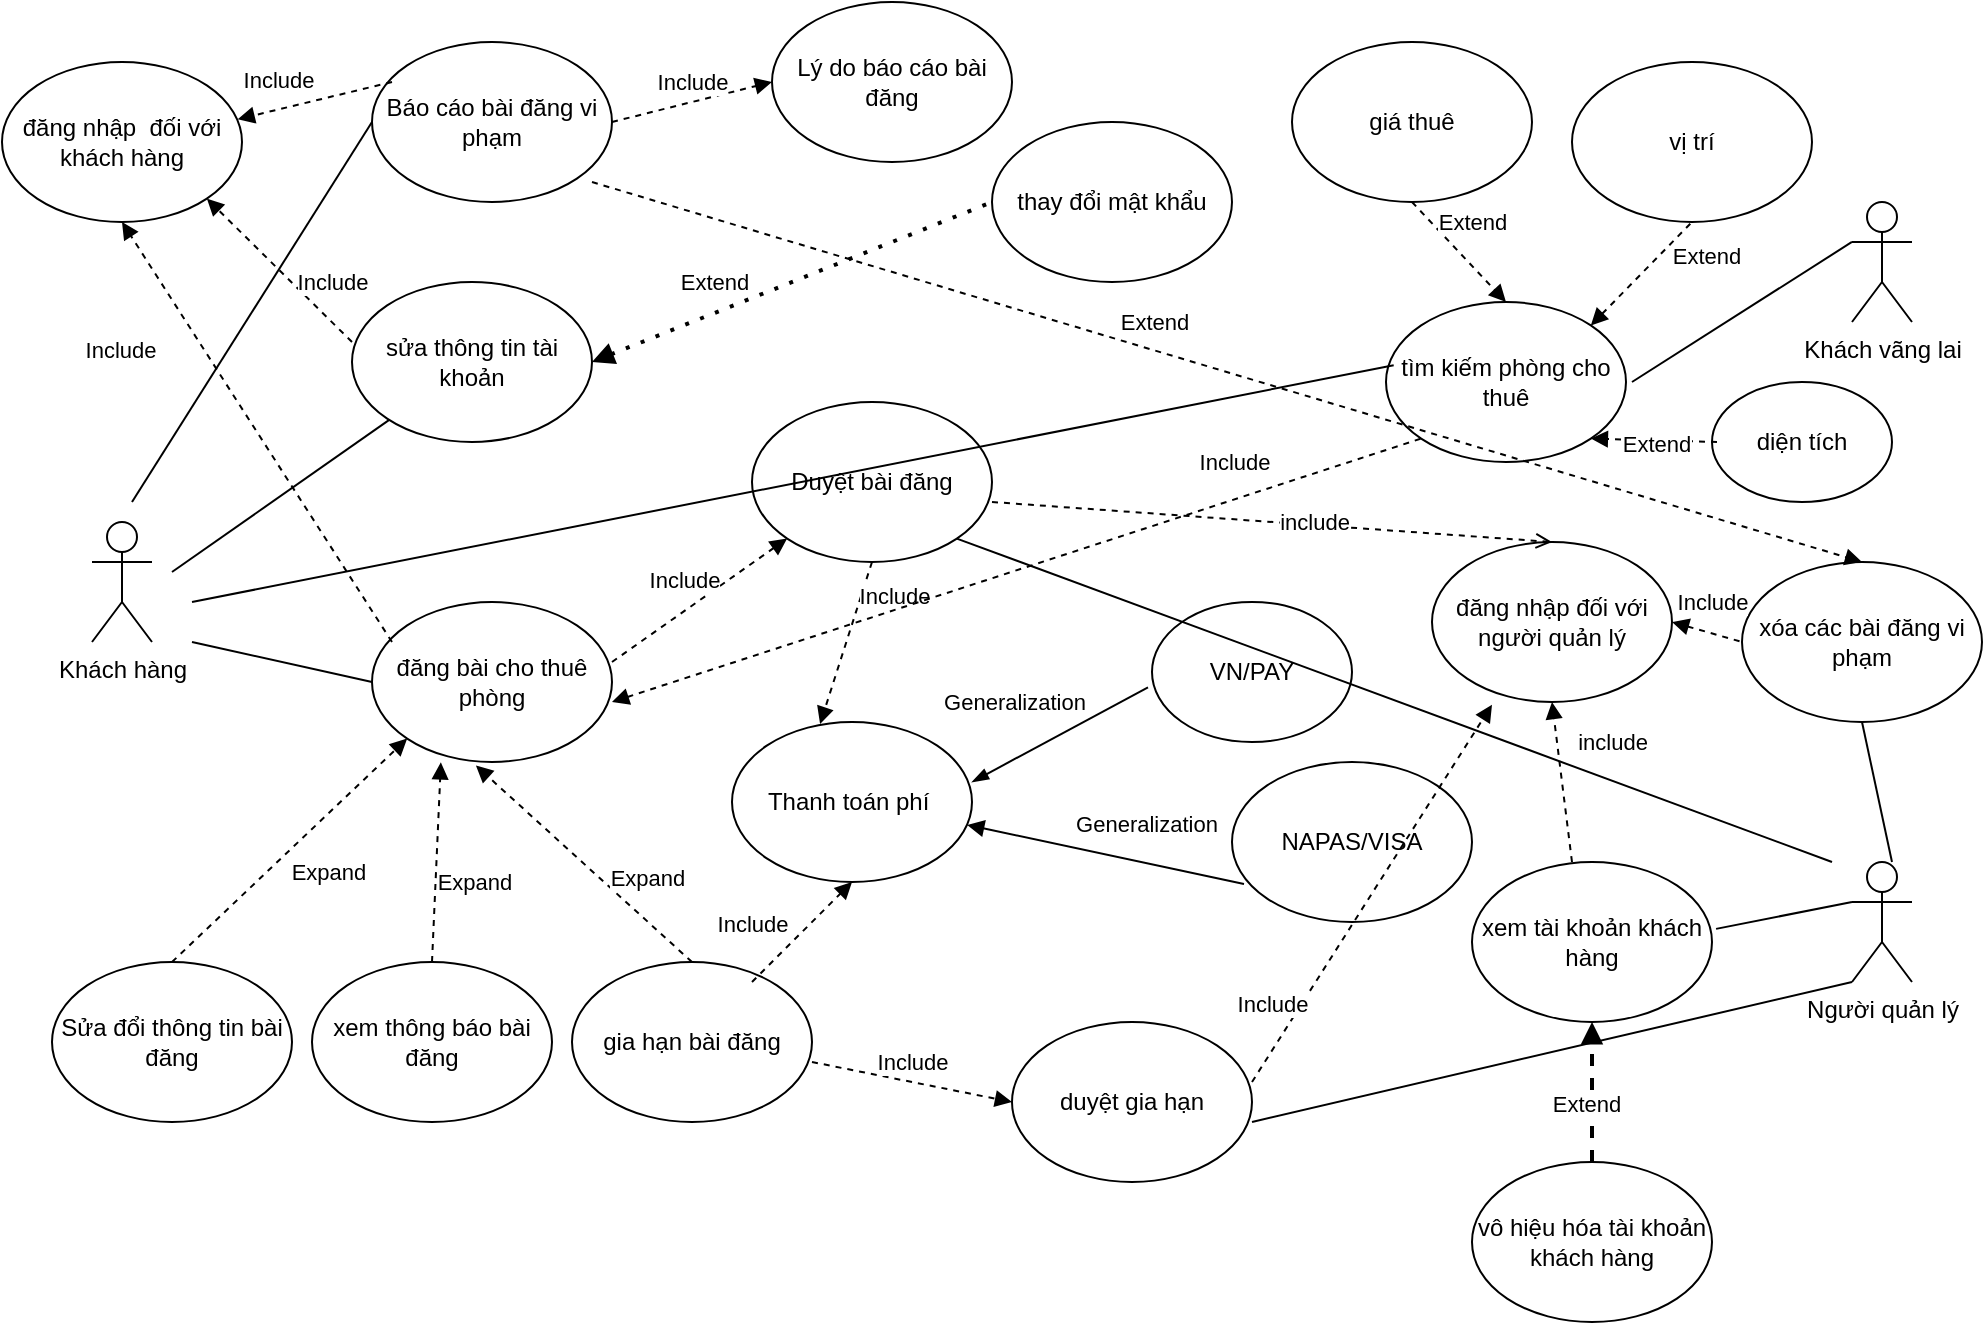 <mxfile version="24.8.4">
  <diagram name="Page-1" id="BQ_2tN83CtN3XIH8CyFC">
    <mxGraphModel dx="1050" dy="522" grid="1" gridSize="10" guides="1" tooltips="1" connect="1" arrows="1" fold="1" page="1" pageScale="1" pageWidth="1654" pageHeight="2336" math="0" shadow="0">
      <root>
        <mxCell id="0" />
        <mxCell id="1" parent="0" />
        <mxCell id="EKn6E2aNAoOGzHWUVPN6-1" value="Khách hàng" style="shape=umlActor;verticalLabelPosition=bottom;verticalAlign=top;html=1;outlineConnect=0;" parent="1" vertex="1">
          <mxGeometry x="60" y="270" width="30" height="60" as="geometry" />
        </mxCell>
        <mxCell id="EKn6E2aNAoOGzHWUVPN6-2" value="sửa thông tin tài khoản" style="ellipse;whiteSpace=wrap;html=1;" parent="1" vertex="1">
          <mxGeometry x="190" y="150" width="120" height="80" as="geometry" />
        </mxCell>
        <mxCell id="EKn6E2aNAoOGzHWUVPN6-3" value="đăng bài cho thuê phòng" style="ellipse;whiteSpace=wrap;html=1;" parent="1" vertex="1">
          <mxGeometry x="200" y="310" width="120" height="80" as="geometry" />
        </mxCell>
        <mxCell id="EKn6E2aNAoOGzHWUVPN6-5" value="Duyệt bài đăng" style="ellipse;whiteSpace=wrap;html=1;" parent="1" vertex="1">
          <mxGeometry x="390" y="210" width="120" height="80" as="geometry" />
        </mxCell>
        <mxCell id="EKn6E2aNAoOGzHWUVPN6-6" value="Thanh toán phí&amp;nbsp;" style="ellipse;whiteSpace=wrap;html=1;" parent="1" vertex="1">
          <mxGeometry x="380" y="370" width="120" height="80" as="geometry" />
        </mxCell>
        <mxCell id="EKn6E2aNAoOGzHWUVPN6-7" value="gia hạn bài đăng" style="ellipse;whiteSpace=wrap;html=1;" parent="1" vertex="1">
          <mxGeometry x="300" y="490" width="120" height="80" as="geometry" />
        </mxCell>
        <mxCell id="EKn6E2aNAoOGzHWUVPN6-8" value="" style="endArrow=none;html=1;rounded=0;" parent="1" target="EKn6E2aNAoOGzHWUVPN6-2" edge="1">
          <mxGeometry width="50" height="50" relative="1" as="geometry">
            <mxPoint x="100" y="295" as="sourcePoint" />
            <mxPoint x="150" y="245" as="targetPoint" />
          </mxGeometry>
        </mxCell>
        <mxCell id="EKn6E2aNAoOGzHWUVPN6-9" value="" style="endArrow=none;html=1;rounded=0;entryX=0;entryY=0.5;entryDx=0;entryDy=0;" parent="1" target="EKn6E2aNAoOGzHWUVPN6-3" edge="1">
          <mxGeometry width="50" height="50" relative="1" as="geometry">
            <mxPoint x="110" y="330" as="sourcePoint" />
            <mxPoint x="160" y="280" as="targetPoint" />
          </mxGeometry>
        </mxCell>
        <mxCell id="EKn6E2aNAoOGzHWUVPN6-10" value="" style="endArrow=block;dashed=1;html=1;rounded=0;entryX=0.433;entryY=1.022;entryDx=0;entryDy=0;entryPerimeter=0;endFill=1;exitX=0.5;exitY=0;exitDx=0;exitDy=0;" parent="1" source="EKn6E2aNAoOGzHWUVPN6-7" target="EKn6E2aNAoOGzHWUVPN6-3" edge="1">
          <mxGeometry width="50" height="50" relative="1" as="geometry">
            <mxPoint x="250" y="490" as="sourcePoint" />
            <mxPoint x="300" y="440" as="targetPoint" />
          </mxGeometry>
        </mxCell>
        <mxCell id="EKn6E2aNAoOGzHWUVPN6-11" value="Expand&amp;nbsp;" style="edgeLabel;html=1;align=center;verticalAlign=middle;resizable=0;points=[];" parent="EKn6E2aNAoOGzHWUVPN6-10" vertex="1" connectable="0">
          <mxGeometry x="-0.282" y="-3" relative="1" as="geometry">
            <mxPoint x="16" y="-5" as="offset" />
          </mxGeometry>
        </mxCell>
        <mxCell id="EKn6E2aNAoOGzHWUVPN6-12" value="Sửa đổi thông tin bài đăng" style="ellipse;whiteSpace=wrap;html=1;" parent="1" vertex="1">
          <mxGeometry x="40" y="490" width="120" height="80" as="geometry" />
        </mxCell>
        <mxCell id="EKn6E2aNAoOGzHWUVPN6-13" value="" style="endArrow=block;html=1;rounded=0;entryX=0;entryY=1;entryDx=0;entryDy=0;dashed=1;startArrow=none;startFill=0;endFill=1;exitX=0.5;exitY=0;exitDx=0;exitDy=0;" parent="1" source="EKn6E2aNAoOGzHWUVPN6-12" target="EKn6E2aNAoOGzHWUVPN6-3" edge="1">
          <mxGeometry width="50" height="50" relative="1" as="geometry">
            <mxPoint x="140" y="500" as="sourcePoint" />
            <mxPoint x="190" y="450" as="targetPoint" />
          </mxGeometry>
        </mxCell>
        <mxCell id="EKn6E2aNAoOGzHWUVPN6-15" value="Expand" style="edgeLabel;html=1;align=center;verticalAlign=middle;resizable=0;points=[];" parent="EKn6E2aNAoOGzHWUVPN6-13" vertex="1" connectable="0">
          <mxGeometry x="-0.044" y="-11" relative="1" as="geometry">
            <mxPoint x="14" as="offset" />
          </mxGeometry>
        </mxCell>
        <mxCell id="EKn6E2aNAoOGzHWUVPN6-16" value="xem thông báo bài đăng" style="ellipse;whiteSpace=wrap;html=1;" parent="1" vertex="1">
          <mxGeometry x="170" y="490" width="120" height="80" as="geometry" />
        </mxCell>
        <mxCell id="EKn6E2aNAoOGzHWUVPN6-17" value="" style="endArrow=block;html=1;rounded=0;entryX=0.287;entryY=1.002;entryDx=0;entryDy=0;entryPerimeter=0;dashed=1;endFill=1;" parent="1" target="EKn6E2aNAoOGzHWUVPN6-3" edge="1">
          <mxGeometry width="50" height="50" relative="1" as="geometry">
            <mxPoint x="230" y="490" as="sourcePoint" />
            <mxPoint x="280" y="440" as="targetPoint" />
          </mxGeometry>
        </mxCell>
        <mxCell id="EKn6E2aNAoOGzHWUVPN6-18" value="Expand" style="edgeLabel;html=1;align=center;verticalAlign=middle;resizable=0;points=[];" parent="EKn6E2aNAoOGzHWUVPN6-17" vertex="1" connectable="0">
          <mxGeometry x="-0.377" y="2" relative="1" as="geometry">
            <mxPoint x="21" y="-9" as="offset" />
          </mxGeometry>
        </mxCell>
        <mxCell id="EKn6E2aNAoOGzHWUVPN6-19" value="Báo cáo bài đăng vi phạm" style="ellipse;whiteSpace=wrap;html=1;" parent="1" vertex="1">
          <mxGeometry x="200" y="30" width="120" height="80" as="geometry" />
        </mxCell>
        <mxCell id="EKn6E2aNAoOGzHWUVPN6-20" value="" style="endArrow=none;html=1;rounded=0;entryX=0;entryY=0.5;entryDx=0;entryDy=0;" parent="1" target="EKn6E2aNAoOGzHWUVPN6-19" edge="1">
          <mxGeometry width="50" height="50" relative="1" as="geometry">
            <mxPoint x="80" y="260" as="sourcePoint" />
            <mxPoint x="130" y="210" as="targetPoint" />
          </mxGeometry>
        </mxCell>
        <mxCell id="EKn6E2aNAoOGzHWUVPN6-21" value="" style="endArrow=block;html=1;rounded=0;entryX=0;entryY=1;entryDx=0;entryDy=0;dashed=1;endFill=1;" parent="1" target="EKn6E2aNAoOGzHWUVPN6-5" edge="1">
          <mxGeometry width="50" height="50" relative="1" as="geometry">
            <mxPoint x="320" y="340" as="sourcePoint" />
            <mxPoint x="370" y="290" as="targetPoint" />
          </mxGeometry>
        </mxCell>
        <mxCell id="EKn6E2aNAoOGzHWUVPN6-22" value="Include" style="edgeLabel;html=1;align=center;verticalAlign=middle;resizable=0;points=[];" parent="EKn6E2aNAoOGzHWUVPN6-21" vertex="1" connectable="0">
          <mxGeometry x="0.053" y="2" relative="1" as="geometry">
            <mxPoint x="-9" y="-7" as="offset" />
          </mxGeometry>
        </mxCell>
        <mxCell id="EKn6E2aNAoOGzHWUVPN6-23" value="" style="endArrow=block;dashed=1;html=1;rounded=0;entryX=0.367;entryY=0.012;entryDx=0;entryDy=0;endFill=1;exitX=0.5;exitY=1;exitDx=0;exitDy=0;entryPerimeter=0;" parent="1" source="EKn6E2aNAoOGzHWUVPN6-5" target="EKn6E2aNAoOGzHWUVPN6-6" edge="1">
          <mxGeometry width="50" height="50" relative="1" as="geometry">
            <mxPoint x="300" y="380" as="sourcePoint" />
            <mxPoint x="350" y="330" as="targetPoint" />
          </mxGeometry>
        </mxCell>
        <mxCell id="EKn6E2aNAoOGzHWUVPN6-81" value="Include" style="edgeLabel;html=1;align=center;verticalAlign=middle;resizable=0;points=[];" parent="EKn6E2aNAoOGzHWUVPN6-23" vertex="1" connectable="0">
          <mxGeometry x="-0.332" y="-1" relative="1" as="geometry">
            <mxPoint x="20" y="-10" as="offset" />
          </mxGeometry>
        </mxCell>
        <mxCell id="EKn6E2aNAoOGzHWUVPN6-26" value="duyệt gia hạn" style="ellipse;whiteSpace=wrap;html=1;" parent="1" vertex="1">
          <mxGeometry x="520" y="520" width="120" height="80" as="geometry" />
        </mxCell>
        <mxCell id="EKn6E2aNAoOGzHWUVPN6-27" value="" style="endArrow=block;dashed=1;html=1;rounded=0;entryX=0;entryY=0.5;entryDx=0;entryDy=0;endFill=1;" parent="1" target="EKn6E2aNAoOGzHWUVPN6-26" edge="1">
          <mxGeometry width="50" height="50" relative="1" as="geometry">
            <mxPoint x="420" y="540" as="sourcePoint" />
            <mxPoint x="470" y="490" as="targetPoint" />
          </mxGeometry>
        </mxCell>
        <mxCell id="EKn6E2aNAoOGzHWUVPN6-28" value="Include" style="edgeLabel;html=1;align=center;verticalAlign=middle;resizable=0;points=[];" parent="EKn6E2aNAoOGzHWUVPN6-27" vertex="1" connectable="0">
          <mxGeometry x="-0.358" y="2" relative="1" as="geometry">
            <mxPoint x="17" y="-5" as="offset" />
          </mxGeometry>
        </mxCell>
        <mxCell id="EKn6E2aNAoOGzHWUVPN6-29" value="VN/PAY" style="ellipse;whiteSpace=wrap;html=1;" parent="1" vertex="1">
          <mxGeometry x="590" y="310" width="100" height="70" as="geometry" />
        </mxCell>
        <mxCell id="EKn6E2aNAoOGzHWUVPN6-30" value="NAPAS/VISA" style="ellipse;whiteSpace=wrap;html=1;" parent="1" vertex="1">
          <mxGeometry x="630" y="390" width="120" height="80" as="geometry" />
        </mxCell>
        <mxCell id="EKn6E2aNAoOGzHWUVPN6-31" value="" style="endArrow=block;html=1;rounded=0;entryX=0.98;entryY=0.643;entryDx=0;entryDy=0;entryPerimeter=0;startArrow=none;startFill=0;endFill=1;exitX=0.05;exitY=0.763;exitDx=0;exitDy=0;exitPerimeter=0;" parent="1" source="EKn6E2aNAoOGzHWUVPN6-30" target="EKn6E2aNAoOGzHWUVPN6-6" edge="1">
          <mxGeometry width="50" height="50" relative="1" as="geometry">
            <mxPoint x="580" y="450" as="sourcePoint" />
            <mxPoint x="630" y="400" as="targetPoint" />
          </mxGeometry>
        </mxCell>
        <mxCell id="EKn6E2aNAoOGzHWUVPN6-35" value="Generalization&lt;br&gt;" style="edgeLabel;html=1;align=center;verticalAlign=middle;resizable=0;points=[];" parent="EKn6E2aNAoOGzHWUVPN6-31" vertex="1" connectable="0">
          <mxGeometry x="-0.276" y="-1" relative="1" as="geometry">
            <mxPoint y="-19" as="offset" />
          </mxGeometry>
        </mxCell>
        <mxCell id="EKn6E2aNAoOGzHWUVPN6-32" value="" style="endArrow=none;html=1;rounded=0;entryX=-0.02;entryY=0.609;entryDx=0;entryDy=0;entryPerimeter=0;endFill=0;startArrow=blockThin;startFill=1;" parent="1" target="EKn6E2aNAoOGzHWUVPN6-29" edge="1">
          <mxGeometry width="50" height="50" relative="1" as="geometry">
            <mxPoint x="500" y="400" as="sourcePoint" />
            <mxPoint x="550" y="350" as="targetPoint" />
          </mxGeometry>
        </mxCell>
        <mxCell id="EKn6E2aNAoOGzHWUVPN6-34" value="Generalization" style="edgeLabel;html=1;align=center;verticalAlign=middle;resizable=0;points=[];" parent="EKn6E2aNAoOGzHWUVPN6-32" vertex="1" connectable="0">
          <mxGeometry x="-0.301" y="1" relative="1" as="geometry">
            <mxPoint x="-10" y="-23" as="offset" />
          </mxGeometry>
        </mxCell>
        <mxCell id="EKn6E2aNAoOGzHWUVPN6-36" value="thay đổi mật khẩu" style="ellipse;whiteSpace=wrap;html=1;" parent="1" vertex="1">
          <mxGeometry x="510" y="70" width="120" height="80" as="geometry" />
        </mxCell>
        <mxCell id="EKn6E2aNAoOGzHWUVPN6-37" value="" style="endArrow=none;dashed=1;html=1;dashPattern=1 3;strokeWidth=2;rounded=0;exitX=1;exitY=0.5;exitDx=0;exitDy=0;startArrow=block;startFill=1;entryX=0;entryY=0.5;entryDx=0;entryDy=0;" parent="1" source="EKn6E2aNAoOGzHWUVPN6-2" target="EKn6E2aNAoOGzHWUVPN6-36" edge="1">
          <mxGeometry width="50" height="50" relative="1" as="geometry">
            <mxPoint x="370" y="200" as="sourcePoint" />
            <mxPoint x="420" y="150" as="targetPoint" />
          </mxGeometry>
        </mxCell>
        <mxCell id="EKn6E2aNAoOGzHWUVPN6-38" value="Extend" style="edgeLabel;html=1;align=center;verticalAlign=middle;resizable=0;points=[];" parent="EKn6E2aNAoOGzHWUVPN6-37" vertex="1" connectable="0">
          <mxGeometry x="0.337" y="1" relative="1" as="geometry">
            <mxPoint x="-73" y="14" as="offset" />
          </mxGeometry>
        </mxCell>
        <mxCell id="EKn6E2aNAoOGzHWUVPN6-39" value="Lý do báo cáo bài đăng" style="ellipse;whiteSpace=wrap;html=1;" parent="1" vertex="1">
          <mxGeometry x="400" y="10" width="120" height="80" as="geometry" />
        </mxCell>
        <mxCell id="EKn6E2aNAoOGzHWUVPN6-40" value="" style="endArrow=block;dashed=1;html=1;rounded=0;exitX=1;exitY=0.5;exitDx=0;exitDy=0;startArrow=none;startFill=0;endFill=1;" parent="1" source="EKn6E2aNAoOGzHWUVPN6-19" edge="1">
          <mxGeometry width="50" height="50" relative="1" as="geometry">
            <mxPoint x="350" y="100" as="sourcePoint" />
            <mxPoint x="400" y="50" as="targetPoint" />
          </mxGeometry>
        </mxCell>
        <mxCell id="EKn6E2aNAoOGzHWUVPN6-42" value="Include" style="edgeLabel;html=1;align=center;verticalAlign=middle;resizable=0;points=[];" parent="EKn6E2aNAoOGzHWUVPN6-40" vertex="1" connectable="0">
          <mxGeometry x="0.199" relative="1" as="geometry">
            <mxPoint x="-8" y="-8" as="offset" />
          </mxGeometry>
        </mxCell>
        <mxCell id="EKn6E2aNAoOGzHWUVPN6-43" value="Khách vãng lai" style="shape=umlActor;verticalLabelPosition=bottom;verticalAlign=top;html=1;outlineConnect=0;" parent="1" vertex="1">
          <mxGeometry x="940" y="110" width="30" height="60" as="geometry" />
        </mxCell>
        <mxCell id="EKn6E2aNAoOGzHWUVPN6-44" value="tìm kiếm phòng cho thuê" style="ellipse;whiteSpace=wrap;html=1;" parent="1" vertex="1">
          <mxGeometry x="707" y="160" width="120" height="80" as="geometry" />
        </mxCell>
        <mxCell id="EKn6E2aNAoOGzHWUVPN6-45" value="vị trí" style="ellipse;whiteSpace=wrap;html=1;" parent="1" vertex="1">
          <mxGeometry x="800" y="40" width="120" height="80" as="geometry" />
        </mxCell>
        <mxCell id="EKn6E2aNAoOGzHWUVPN6-46" value="giá thuê" style="ellipse;whiteSpace=wrap;html=1;" parent="1" vertex="1">
          <mxGeometry x="660" y="30" width="120" height="80" as="geometry" />
        </mxCell>
        <mxCell id="EKn6E2aNAoOGzHWUVPN6-47" value="diện tích" style="ellipse;whiteSpace=wrap;html=1;" parent="1" vertex="1">
          <mxGeometry x="870" y="200" width="90" height="60" as="geometry" />
        </mxCell>
        <mxCell id="EKn6E2aNAoOGzHWUVPN6-48" value="" style="endArrow=none;html=1;rounded=0;entryX=0.5;entryY=1;entryDx=0;entryDy=0;dashed=1;endFill=0;startArrow=block;startFill=1;exitX=1;exitY=0;exitDx=0;exitDy=0;" parent="1" source="EKn6E2aNAoOGzHWUVPN6-44" target="EKn6E2aNAoOGzHWUVPN6-45" edge="1">
          <mxGeometry width="50" height="50" relative="1" as="geometry">
            <mxPoint x="750" y="160" as="sourcePoint" />
            <mxPoint x="800" y="110" as="targetPoint" />
          </mxGeometry>
        </mxCell>
        <mxCell id="EKn6E2aNAoOGzHWUVPN6-51" value="Extend" style="edgeLabel;html=1;align=center;verticalAlign=middle;resizable=0;points=[];" parent="EKn6E2aNAoOGzHWUVPN6-48" vertex="1" connectable="0">
          <mxGeometry x="0.272" y="-3" relative="1" as="geometry">
            <mxPoint x="23" y="-4" as="offset" />
          </mxGeometry>
        </mxCell>
        <mxCell id="EKn6E2aNAoOGzHWUVPN6-49" value="" style="endArrow=block;html=1;rounded=0;endFill=1;dashed=1;exitX=0.022;exitY=0.743;exitDx=0;exitDy=0;exitPerimeter=0;entryX=1;entryY=1;entryDx=0;entryDy=0;" parent="1" target="EKn6E2aNAoOGzHWUVPN6-44" edge="1">
          <mxGeometry width="50" height="50" relative="1" as="geometry">
            <mxPoint x="872.49" y="230.0" as="sourcePoint" />
            <mxPoint x="830" y="240" as="targetPoint" />
          </mxGeometry>
        </mxCell>
        <mxCell id="EKn6E2aNAoOGzHWUVPN6-50" value="" style="endArrow=block;html=1;rounded=0;entryX=0.5;entryY=0;entryDx=0;entryDy=0;dashed=1;endFill=1;exitX=0.5;exitY=1;exitDx=0;exitDy=0;" parent="1" source="EKn6E2aNAoOGzHWUVPN6-46" target="EKn6E2aNAoOGzHWUVPN6-44" edge="1">
          <mxGeometry width="50" height="50" relative="1" as="geometry">
            <mxPoint x="763" y="60" as="sourcePoint" />
            <mxPoint x="690" y="190" as="targetPoint" />
          </mxGeometry>
        </mxCell>
        <mxCell id="EKn6E2aNAoOGzHWUVPN6-52" value="Extend" style="edgeLabel;html=1;align=center;verticalAlign=middle;resizable=0;points=[];" parent="1" vertex="1" connectable="0">
          <mxGeometry x="750.002" y="120.001" as="geometry" />
        </mxCell>
        <mxCell id="EKn6E2aNAoOGzHWUVPN6-53" value="Extend" style="edgeLabel;html=1;align=center;verticalAlign=middle;resizable=0;points=[];" parent="1" vertex="1" connectable="0">
          <mxGeometry x="820.002" y="100.001" as="geometry">
            <mxPoint x="22" y="131" as="offset" />
          </mxGeometry>
        </mxCell>
        <mxCell id="EKn6E2aNAoOGzHWUVPN6-54" value="" style="endArrow=none;html=1;rounded=0;entryX=0;entryY=0.333;entryDx=0;entryDy=0;entryPerimeter=0;" parent="1" target="EKn6E2aNAoOGzHWUVPN6-43" edge="1">
          <mxGeometry width="50" height="50" relative="1" as="geometry">
            <mxPoint x="830" y="200" as="sourcePoint" />
            <mxPoint x="880" y="150" as="targetPoint" />
          </mxGeometry>
        </mxCell>
        <mxCell id="EKn6E2aNAoOGzHWUVPN6-55" value="" style="endArrow=none;html=1;rounded=0;entryX=0;entryY=1;entryDx=0;entryDy=0;startArrow=block;startFill=1;dashed=1;" parent="1" target="EKn6E2aNAoOGzHWUVPN6-44" edge="1">
          <mxGeometry width="50" height="50" relative="1" as="geometry">
            <mxPoint x="320" y="360" as="sourcePoint" />
            <mxPoint x="370" y="310" as="targetPoint" />
          </mxGeometry>
        </mxCell>
        <mxCell id="EKn6E2aNAoOGzHWUVPN6-56" value="Include" style="edgeLabel;html=1;align=center;verticalAlign=middle;resizable=0;points=[];" parent="EKn6E2aNAoOGzHWUVPN6-55" vertex="1" connectable="0">
          <mxGeometry x="0.257" y="-2" relative="1" as="geometry">
            <mxPoint x="56" y="-39" as="offset" />
          </mxGeometry>
        </mxCell>
        <mxCell id="EKn6E2aNAoOGzHWUVPN6-57" value="Người quản lý" style="shape=umlActor;verticalLabelPosition=bottom;verticalAlign=top;html=1;outlineConnect=0;" parent="1" vertex="1">
          <mxGeometry x="940" y="440" width="30" height="60" as="geometry" />
        </mxCell>
        <mxCell id="EKn6E2aNAoOGzHWUVPN6-58" value="đăng nhập&amp;nbsp; đối với khách hàng" style="ellipse;whiteSpace=wrap;html=1;" parent="1" vertex="1">
          <mxGeometry x="15" y="40" width="120" height="80" as="geometry" />
        </mxCell>
        <mxCell id="EKn6E2aNAoOGzHWUVPN6-59" value="" style="endArrow=block;html=1;rounded=0;entryX=0.5;entryY=1;entryDx=0;entryDy=0;endFill=1;dashed=1;" parent="1" target="EKn6E2aNAoOGzHWUVPN6-58" edge="1">
          <mxGeometry width="50" height="50" relative="1" as="geometry">
            <mxPoint x="210" y="330" as="sourcePoint" />
            <mxPoint x="260" y="280" as="targetPoint" />
          </mxGeometry>
        </mxCell>
        <mxCell id="EKn6E2aNAoOGzHWUVPN6-60" value="" style="endArrow=block;html=1;rounded=0;entryX=1;entryY=1;entryDx=0;entryDy=0;endFill=1;dashed=1;" parent="1" target="EKn6E2aNAoOGzHWUVPN6-58" edge="1">
          <mxGeometry width="50" height="50" relative="1" as="geometry">
            <mxPoint x="190" y="180" as="sourcePoint" />
            <mxPoint x="240" y="130" as="targetPoint" />
          </mxGeometry>
        </mxCell>
        <mxCell id="EKn6E2aNAoOGzHWUVPN6-61" value="" style="endArrow=block;html=1;rounded=0;startArrow=none;startFill=0;endFill=1;entryX=0.982;entryY=0.358;entryDx=0;entryDy=0;entryPerimeter=0;dashed=1;" parent="1" target="EKn6E2aNAoOGzHWUVPN6-58" edge="1">
          <mxGeometry width="50" height="50" relative="1" as="geometry">
            <mxPoint x="210" y="50" as="sourcePoint" />
            <mxPoint x="140" y="70" as="targetPoint" />
          </mxGeometry>
        </mxCell>
        <mxCell id="EKn6E2aNAoOGzHWUVPN6-62" value="Include" style="edgeLabel;html=1;align=center;verticalAlign=middle;resizable=0;points=[];" parent="1" vertex="1" connectable="0">
          <mxGeometry x="190.001" y="229.996" as="geometry">
            <mxPoint x="-116" y="-46" as="offset" />
          </mxGeometry>
        </mxCell>
        <mxCell id="EKn6E2aNAoOGzHWUVPN6-63" value="Include" style="edgeLabel;html=1;align=center;verticalAlign=middle;resizable=0;points=[];" parent="1" vertex="1" connectable="0">
          <mxGeometry x="180.001" y="149.996" as="geometry" />
        </mxCell>
        <mxCell id="EKn6E2aNAoOGzHWUVPN6-64" value="Include" style="edgeLabel;html=1;align=center;verticalAlign=middle;resizable=0;points=[];" parent="1" vertex="1" connectable="0">
          <mxGeometry x="160.001" y="49.996" as="geometry">
            <mxPoint x="-7" y="-1" as="offset" />
          </mxGeometry>
        </mxCell>
        <mxCell id="EKn6E2aNAoOGzHWUVPN6-65" value="xem tài khoản khách hàng" style="ellipse;whiteSpace=wrap;html=1;" parent="1" vertex="1">
          <mxGeometry x="750" y="440" width="120" height="80" as="geometry" />
        </mxCell>
        <mxCell id="EKn6E2aNAoOGzHWUVPN6-66" value="vô hiệu hóa tài khoản khách hàng" style="ellipse;whiteSpace=wrap;html=1;" parent="1" vertex="1">
          <mxGeometry x="750" y="590" width="120" height="80" as="geometry" />
        </mxCell>
        <mxCell id="EKn6E2aNAoOGzHWUVPN6-67" value="" style="endArrow=block;dashed=1;html=1;strokeWidth=2;rounded=0;entryX=0.5;entryY=1;entryDx=0;entryDy=0;endFill=1;" parent="1" target="EKn6E2aNAoOGzHWUVPN6-65" edge="1">
          <mxGeometry width="50" height="50" relative="1" as="geometry">
            <mxPoint x="810" y="590" as="sourcePoint" />
            <mxPoint x="860" y="540" as="targetPoint" />
          </mxGeometry>
        </mxCell>
        <mxCell id="EKn6E2aNAoOGzHWUVPN6-68" value="Extend" style="edgeLabel;html=1;align=center;verticalAlign=middle;resizable=0;points=[];" parent="EKn6E2aNAoOGzHWUVPN6-67" vertex="1" connectable="0">
          <mxGeometry x="-0.154" y="3" relative="1" as="geometry">
            <mxPoint as="offset" />
          </mxGeometry>
        </mxCell>
        <mxCell id="EKn6E2aNAoOGzHWUVPN6-69" value="" style="endArrow=none;html=1;rounded=0;entryX=1.017;entryY=0.418;entryDx=0;entryDy=0;entryPerimeter=0;" parent="1" target="EKn6E2aNAoOGzHWUVPN6-65" edge="1">
          <mxGeometry width="50" height="50" relative="1" as="geometry">
            <mxPoint x="940" y="460" as="sourcePoint" />
            <mxPoint x="990" y="410" as="targetPoint" />
          </mxGeometry>
        </mxCell>
        <mxCell id="EKn6E2aNAoOGzHWUVPN6-70" value="" style="endArrow=none;html=1;rounded=0;exitX=1;exitY=1;exitDx=0;exitDy=0;" parent="1" source="EKn6E2aNAoOGzHWUVPN6-5" edge="1">
          <mxGeometry width="50" height="50" relative="1" as="geometry">
            <mxPoint x="510" y="250" as="sourcePoint" />
            <mxPoint x="930" y="440" as="targetPoint" />
          </mxGeometry>
        </mxCell>
        <mxCell id="EKn6E2aNAoOGzHWUVPN6-72" value="xóa các bài đăng vi phạm" style="ellipse;whiteSpace=wrap;html=1;" parent="1" vertex="1">
          <mxGeometry x="885" y="290" width="120" height="80" as="geometry" />
        </mxCell>
        <mxCell id="EKn6E2aNAoOGzHWUVPN6-73" value="" style="endArrow=block;html=1;rounded=0;entryX=0.5;entryY=0;entryDx=0;entryDy=0;dashed=1;startArrow=none;startFill=0;endFill=1;" parent="1" target="EKn6E2aNAoOGzHWUVPN6-72" edge="1">
          <mxGeometry width="50" height="50" relative="1" as="geometry">
            <mxPoint x="310" y="100" as="sourcePoint" />
            <mxPoint x="360" y="50" as="targetPoint" />
            <Array as="points">
              <mxPoint x="410" y="130" />
            </Array>
          </mxGeometry>
        </mxCell>
        <mxCell id="EKn6E2aNAoOGzHWUVPN6-83" value="Extend" style="edgeLabel;html=1;align=center;verticalAlign=middle;resizable=0;points=[];" parent="EKn6E2aNAoOGzHWUVPN6-73" vertex="1" connectable="0">
          <mxGeometry x="-0.127" y="2" relative="1" as="geometry">
            <mxPoint x="3" y="-11" as="offset" />
          </mxGeometry>
        </mxCell>
        <mxCell id="EKn6E2aNAoOGzHWUVPN6-75" value="" style="endArrow=none;html=1;rounded=0;entryX=0.5;entryY=1;entryDx=0;entryDy=0;" parent="1" target="EKn6E2aNAoOGzHWUVPN6-72" edge="1">
          <mxGeometry width="50" height="50" relative="1" as="geometry">
            <mxPoint x="960" y="440" as="sourcePoint" />
            <mxPoint x="1010" y="390" as="targetPoint" />
          </mxGeometry>
        </mxCell>
        <mxCell id="EKn6E2aNAoOGzHWUVPN6-76" value="" style="endArrow=none;html=1;rounded=0;entryX=0;entryY=1;entryDx=0;entryDy=0;entryPerimeter=0;" parent="1" target="EKn6E2aNAoOGzHWUVPN6-57" edge="1">
          <mxGeometry width="50" height="50" relative="1" as="geometry">
            <mxPoint x="640" y="570" as="sourcePoint" />
            <mxPoint x="690" y="520" as="targetPoint" />
          </mxGeometry>
        </mxCell>
        <mxCell id="EKn6E2aNAoOGzHWUVPN6-78" value="" style="endArrow=block;html=1;rounded=0;endFill=1;dashed=1;" parent="1" edge="1">
          <mxGeometry width="50" height="50" relative="1" as="geometry">
            <mxPoint x="390" y="500" as="sourcePoint" />
            <mxPoint x="440" y="450" as="targetPoint" />
          </mxGeometry>
        </mxCell>
        <mxCell id="EKn6E2aNAoOGzHWUVPN6-80" value="Include" style="edgeLabel;html=1;align=center;verticalAlign=middle;resizable=0;points=[];" parent="EKn6E2aNAoOGzHWUVPN6-78" vertex="1" connectable="0">
          <mxGeometry x="0.044" y="2" relative="1" as="geometry">
            <mxPoint x="-25" y="-2" as="offset" />
          </mxGeometry>
        </mxCell>
        <mxCell id="EKn6E2aNAoOGzHWUVPN6-85" value="đăng nhập đối với người quản lý" style="ellipse;whiteSpace=wrap;html=1;" parent="1" vertex="1">
          <mxGeometry x="730" y="280" width="120" height="80" as="geometry" />
        </mxCell>
        <mxCell id="EKn6E2aNAoOGzHWUVPN6-86" value="" style="endArrow=open;html=1;rounded=0;entryX=0.5;entryY=0;entryDx=0;entryDy=0;dashed=1;endFill=0;" parent="1" target="EKn6E2aNAoOGzHWUVPN6-85" edge="1">
          <mxGeometry width="50" height="50" relative="1" as="geometry">
            <mxPoint x="510" y="260" as="sourcePoint" />
            <mxPoint x="560" y="210" as="targetPoint" />
          </mxGeometry>
        </mxCell>
        <mxCell id="EKn6E2aNAoOGzHWUVPN6-93" value="include" style="edgeLabel;html=1;align=center;verticalAlign=middle;resizable=0;points=[];" parent="EKn6E2aNAoOGzHWUVPN6-86" vertex="1" connectable="0">
          <mxGeometry x="0.149" y="2" relative="1" as="geometry">
            <mxPoint as="offset" />
          </mxGeometry>
        </mxCell>
        <mxCell id="EKn6E2aNAoOGzHWUVPN6-89" value="" style="endArrow=none;html=1;rounded=0;entryX=0;entryY=0.5;entryDx=0;entryDy=0;dashed=1;endFill=0;startArrow=block;startFill=1;" parent="1" target="EKn6E2aNAoOGzHWUVPN6-72" edge="1">
          <mxGeometry width="50" height="50" relative="1" as="geometry">
            <mxPoint x="850" y="320" as="sourcePoint" />
            <mxPoint x="900" y="270" as="targetPoint" />
          </mxGeometry>
        </mxCell>
        <mxCell id="EKn6E2aNAoOGzHWUVPN6-94" value="Include" style="edgeLabel;html=1;align=center;verticalAlign=middle;resizable=0;points=[];" parent="EKn6E2aNAoOGzHWUVPN6-89" vertex="1" connectable="0">
          <mxGeometry x="0.164" y="2" relative="1" as="geometry">
            <mxPoint x="-1" y="-14" as="offset" />
          </mxGeometry>
        </mxCell>
        <mxCell id="EKn6E2aNAoOGzHWUVPN6-90" value="" style="endArrow=block;html=1;rounded=0;entryX=0.5;entryY=1;entryDx=0;entryDy=0;dashed=1;endFill=1;" parent="1" target="EKn6E2aNAoOGzHWUVPN6-85" edge="1">
          <mxGeometry width="50" height="50" relative="1" as="geometry">
            <mxPoint x="800" y="440" as="sourcePoint" />
            <mxPoint x="850" y="390" as="targetPoint" />
          </mxGeometry>
        </mxCell>
        <mxCell id="EKn6E2aNAoOGzHWUVPN6-95" value="include" style="edgeLabel;html=1;align=center;verticalAlign=middle;resizable=0;points=[];" parent="EKn6E2aNAoOGzHWUVPN6-90" vertex="1" connectable="0">
          <mxGeometry x="-0.393" y="-1" relative="1" as="geometry">
            <mxPoint x="22" y="-36" as="offset" />
          </mxGeometry>
        </mxCell>
        <mxCell id="EKn6E2aNAoOGzHWUVPN6-91" value="" style="endArrow=block;html=1;rounded=0;entryX=0.25;entryY=1.017;entryDx=0;entryDy=0;entryPerimeter=0;dashed=1;startArrow=none;startFill=0;endFill=1;" parent="1" target="EKn6E2aNAoOGzHWUVPN6-85" edge="1">
          <mxGeometry width="50" height="50" relative="1" as="geometry">
            <mxPoint x="640" y="550" as="sourcePoint" />
            <mxPoint x="840" y="380" as="targetPoint" />
          </mxGeometry>
        </mxCell>
        <mxCell id="EKn6E2aNAoOGzHWUVPN6-92" value="Include" style="edgeLabel;html=1;align=center;verticalAlign=middle;resizable=0;points=[];" parent="EKn6E2aNAoOGzHWUVPN6-91" vertex="1" connectable="0">
          <mxGeometry x="-0.697" y="-2" relative="1" as="geometry">
            <mxPoint x="-10" y="-12" as="offset" />
          </mxGeometry>
        </mxCell>
        <mxCell id="v3jeuH1Q7lcqJE91_YQk-1" value="" style="endArrow=none;html=1;rounded=0;entryX=0.032;entryY=0.395;entryDx=0;entryDy=0;entryPerimeter=0;" edge="1" parent="1" target="EKn6E2aNAoOGzHWUVPN6-44">
          <mxGeometry width="50" height="50" relative="1" as="geometry">
            <mxPoint x="110" y="310" as="sourcePoint" />
            <mxPoint x="700" y="190" as="targetPoint" />
          </mxGeometry>
        </mxCell>
      </root>
    </mxGraphModel>
  </diagram>
</mxfile>
